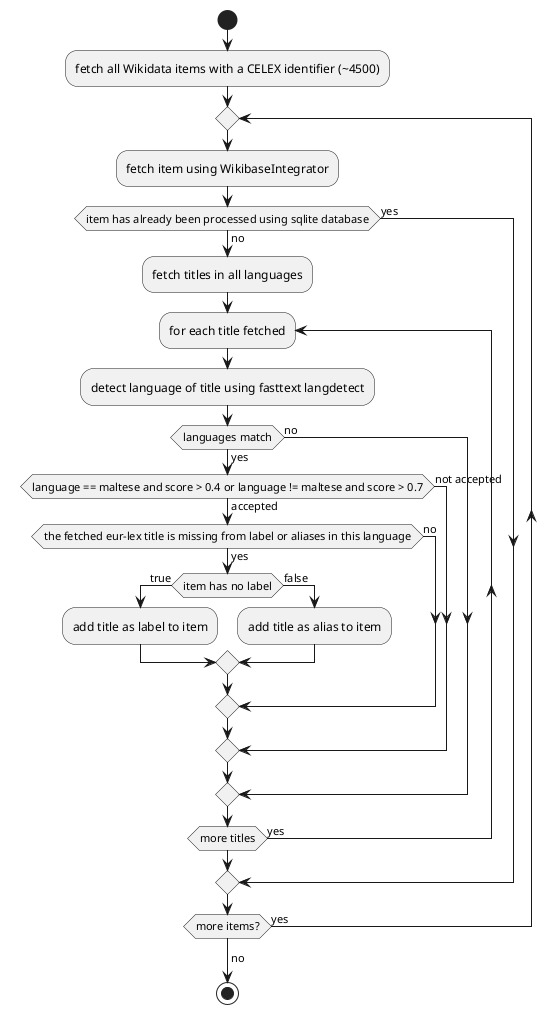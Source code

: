@startuml
'https://plantuml.com/activity-diagram
@startuml

start
:fetch all Wikidata items with a CELEX identifier (~4500);
repeat
:fetch item using WikibaseIntegrator;
if (item has already been processed using sqlite database) then (yes)

else (no)
    :fetch titles in all languages;
    repeat :for each title fetched;
    :detect language of title using fasttext langdetect;
    if (languages match) then (yes)
        if (language == maltese and score > 0.4 or language != maltese and score > 0.7) then (accepted)
            if (the fetched eur-lex title is missing from label or aliases in this language) then (yes)
                if (item has no label) then (true)
                  :add title as label to item;
                else (false)
                  :add title as alias to item;
                endif
            else (no)
            endif
        else (not accepted)
        endif
    else (no)
    endif
    repeat while (more titles) is (yes)
endif
repeat while (more items?) is (yes)
->no;

stop

@enduml
